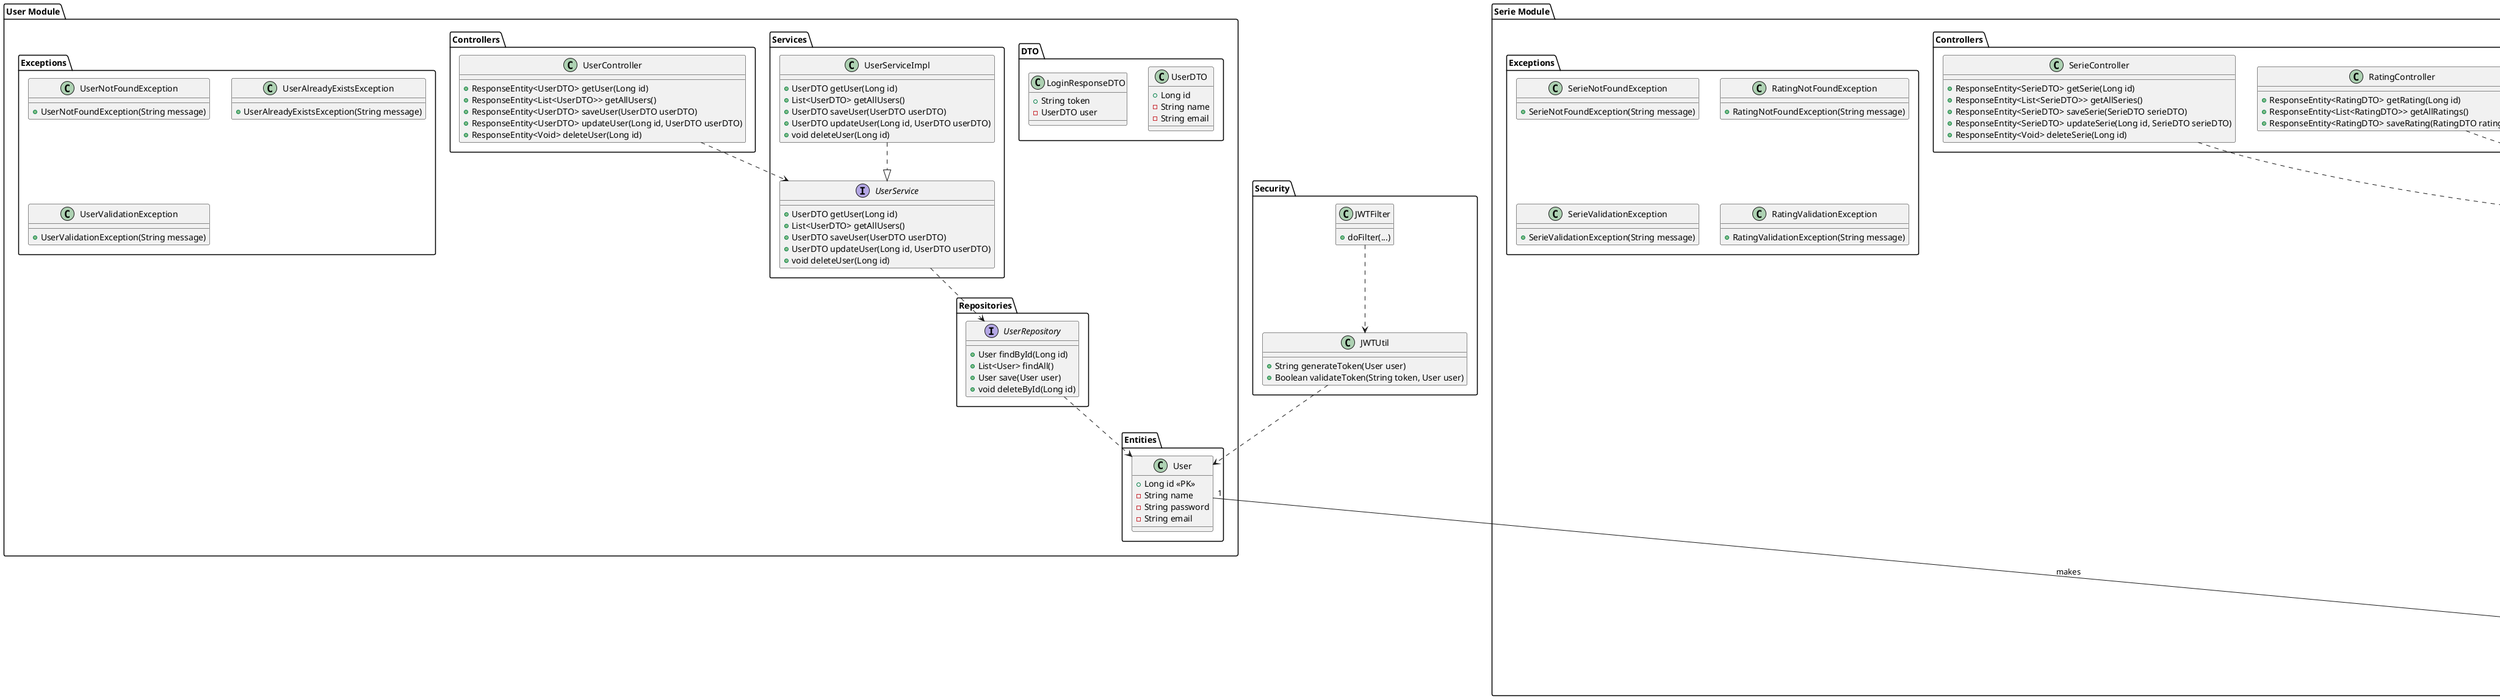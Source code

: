 @startuml

package "User Module" {
    package "Entities" {
        class User {
            +Long id <<PK>>
            -String name
            -String password
            -String email
        }
    }

    package "DTO" {
        class UserDTO {
            +Long id
            -String name
            -String email
        }

        class LoginResponseDTO {
            +String token
            -UserDTO user
        }
    }

    package "Repositories" {
        interface UserRepository {
            +User findById(Long id)
            +List<User> findAll()
            +User save(User user)
            +void deleteById(Long id)
        }
    }

    package "Services" {
        interface UserService {
            +UserDTO getUser(Long id)
            +List<UserDTO> getAllUsers()
            +UserDTO saveUser(UserDTO userDTO)
            +UserDTO updateUser(Long id, UserDTO userDTO)
            +void deleteUser(Long id)
        }

        class UserServiceImpl {
            +UserDTO getUser(Long id)
            +List<UserDTO> getAllUsers()
            +UserDTO saveUser(UserDTO userDTO)
            +UserDTO updateUser(Long id, UserDTO userDTO)
            +void deleteUser(Long id)
        }
    }

    package "Controllers" {
        class UserController {
            +ResponseEntity<UserDTO> getUser(Long id)
            +ResponseEntity<List<UserDTO>> getAllUsers()
            +ResponseEntity<UserDTO> saveUser(UserDTO userDTO)
            +ResponseEntity<UserDTO> updateUser(Long id, UserDTO userDTO)
            +ResponseEntity<Void> deleteUser(Long id)
        }
    }

    package "Exceptions" {
        class UserNotFoundException {
            +UserNotFoundException(String message)
        }

        class UserAlreadyExistsException {
            +UserAlreadyExistsException(String message)
        }

        class UserValidationException {
            +UserValidationException(String message)
        }
    }
}

package "Serie Module" {
    package "Entities" {
        class Serie {
            +Long id <<PK>>
            -String name
            -String platform
            -String synopsis
            -String cover
        }

        class Rating {
            +Long id <<PK>>
            -Double rating
            -Long serieId <<FK>>
            -Long userId <<FK>>
        }
    }

    package "DTO" {
        class SerieDTO {
            +Long id
            -String name
            -String platform
            -String synopsis
            -String cover
        }

        class RatingDTO {
            +Long id
            -Double rating
            -Long serieId
            -Long userId
        }
    }

    package "Repositories" {
        interface SerieRepository {
            +Serie findById(Long id)
            +List<Serie> findAll()
            +Serie save(Serie serie)
            +void deleteById(Long id)
        }

        interface RatingRepository {
            +Rating findById(Long id)
            +List<Rating> findAll()
            +Rating save(Rating rating)
        }
    }

    package "Services" {
        interface SerieService {
            +SerieDTO getSerie(Long id)
            +List<SerieDTO> getAllSeries()
            +SerieDTO saveSerie(SerieDTO serieDTO)
            +SerieDTO updateSerie(Long id, SerieDTO serieDTO)
            +void deleteSerie(Long id)
        }

        class SerieServiceImpl {
            +SerieDTO getSerie(Long id)
            +List<SerieDTO> getAllSeries()
            +SerieDTO saveSerie(SerieDTO serieDTO)
            +SerieDTO updateSerie(Long id, SerieDTO serieDTO)
            +void deleteSerie(Long id)
        }

        interface RatingService {
            +RatingDTO getRating(Long id)
            +List<RatingDTO> getAllRatings()
            +RatingDTO saveRating(RatingDTO ratingDTO)
        }

        class RatingServiceImpl {
            +RatingDTO getRating(Long id)
            +List<RatingDTO> getAllRatings()
            +RatingDTO saveRating(RatingDTO ratingDTO)
        }
    }

    package "Controllers" {
        class SerieController {
            +ResponseEntity<SerieDTO> getSerie(Long id)
            +ResponseEntity<List<SerieDTO>> getAllSeries()
            +ResponseEntity<SerieDTO> saveSerie(SerieDTO serieDTO)
            +ResponseEntity<SerieDTO> updateSerie(Long id, SerieDTO serieDTO)
            +ResponseEntity<Void> deleteSerie(Long id)
        }

        class RatingController {
            +ResponseEntity<RatingDTO> getRating(Long id)
            +ResponseEntity<List<RatingDTO>> getAllRatings()
            +ResponseEntity<RatingDTO> saveRating(RatingDTO ratingDTO)
        }
    }

    package "Exceptions" {
        class SerieNotFoundException {
            +SerieNotFoundException(String message)
        }

        class RatingNotFoundException {
            +RatingNotFoundException(String message)
        }

        class SerieValidationException {
            +SerieValidationException(String message)
        }

        class RatingValidationException {
            +RatingValidationException(String message)
        }
    }
}

package "Security" {
    class JWTUtil {
        +String generateToken(User user)
        +Boolean validateToken(String token, User user)
    }

    class JWTFilter {
        +doFilter(...)
    }
}

' Relationships
User "1" -- "0..*" Rating : "makes"
Serie "1" -- "0..*" Rating : "has"
UserRepository ..> User
SerieRepository ..> Serie
RatingRepository ..> Rating
UserService ..> UserRepository
UserServiceImpl ..|> UserService
SerieService ..> SerieRepository
SerieServiceImpl ..|> SerieService
RatingService ..> RatingRepository
RatingServiceImpl ..|> RatingService
UserController ..> UserService
SerieController ..> SerieService
RatingController ..> RatingService
JWTUtil ..> User
JWTFilter ..> JWTUtil

@enduml
